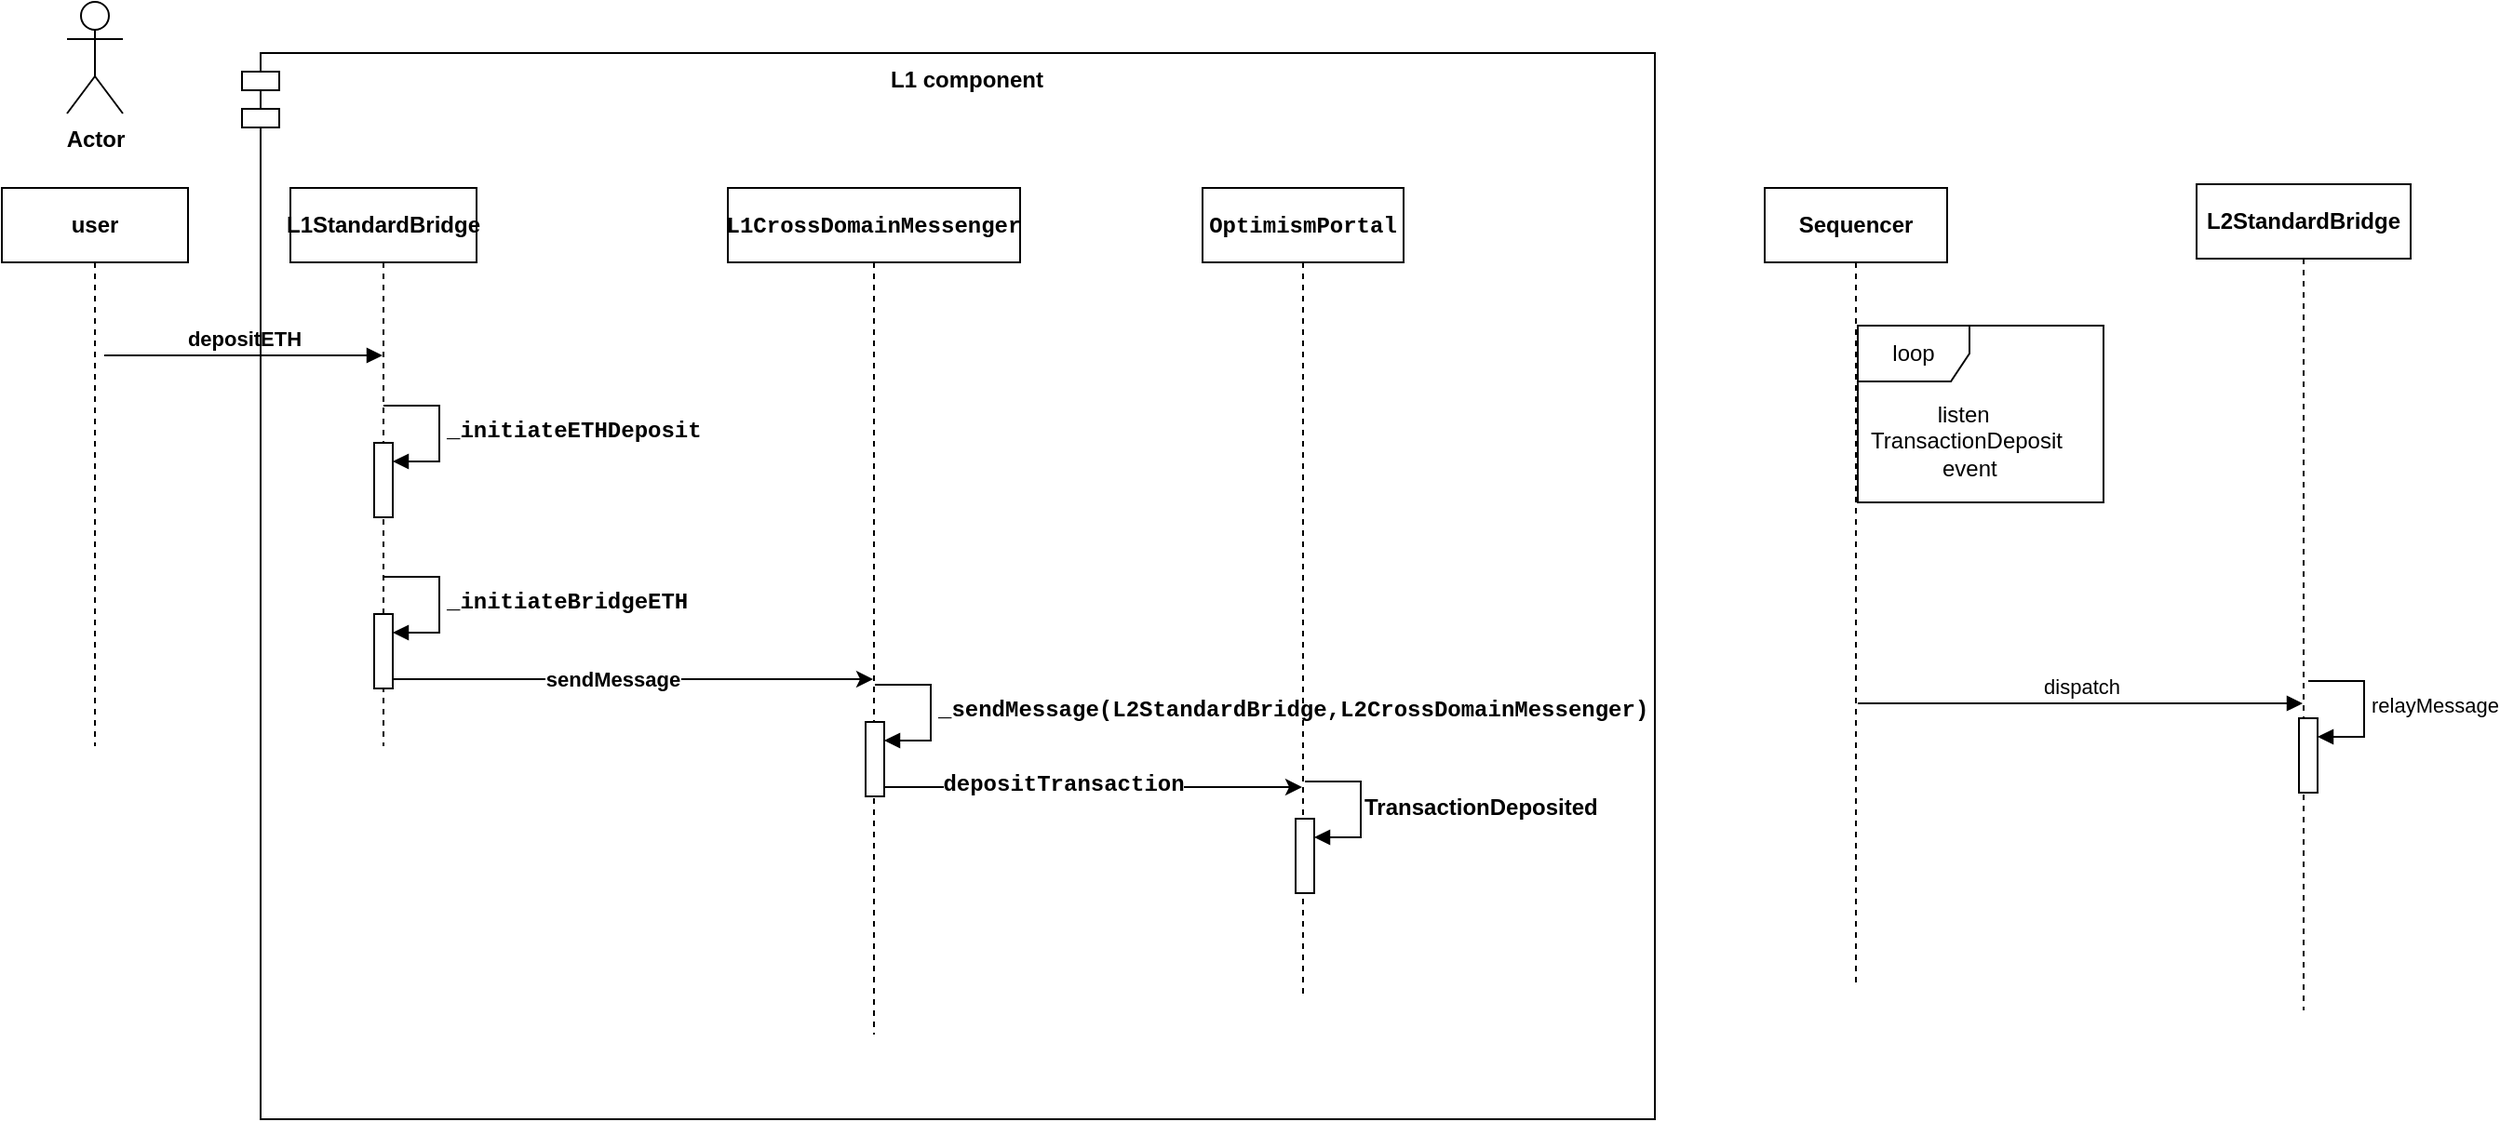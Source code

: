 <mxfile version="24.7.7">
  <diagram name="第 1 页" id="0FhaNs7djKtudAVwP0_1">
    <mxGraphModel dx="984" dy="569" grid="0" gridSize="10" guides="1" tooltips="1" connect="1" arrows="1" fold="1" page="0" pageScale="1" pageWidth="827" pageHeight="1169" background="none" math="0" shadow="0">
      <root>
        <mxCell id="0" />
        <mxCell id="1" parent="0" />
        <mxCell id="e5JmHoY65v8U-HojpaXv-1" value="Actor" style="shape=umlActor;verticalLabelPosition=bottom;verticalAlign=top;html=1;fontStyle=1" vertex="1" parent="1">
          <mxGeometry x="80" y="100" width="30" height="60" as="geometry" />
        </mxCell>
        <mxCell id="e5JmHoY65v8U-HojpaXv-4" value="user" style="shape=umlLifeline;perimeter=lifelinePerimeter;whiteSpace=wrap;html=1;container=1;dropTarget=0;collapsible=0;recursiveResize=0;outlineConnect=0;portConstraint=eastwest;newEdgeStyle={&quot;curved&quot;:0,&quot;rounded&quot;:0};fontStyle=1" vertex="1" parent="1">
          <mxGeometry x="45" y="200" width="100" height="300" as="geometry" />
        </mxCell>
        <mxCell id="e5JmHoY65v8U-HojpaXv-5" value="L1StandardBridge" style="shape=umlLifeline;perimeter=lifelinePerimeter;whiteSpace=wrap;html=1;container=1;dropTarget=0;collapsible=0;recursiveResize=0;outlineConnect=0;portConstraint=eastwest;newEdgeStyle={&quot;curved&quot;:0,&quot;rounded&quot;:0};fontStyle=1" vertex="1" parent="1">
          <mxGeometry x="200" y="200" width="100" height="300" as="geometry" />
        </mxCell>
        <mxCell id="e5JmHoY65v8U-HojpaXv-7" value="" style="html=1;points=[[0,0,0,0,5],[0,1,0,0,-5],[1,0,0,0,5],[1,1,0,0,-5]];perimeter=orthogonalPerimeter;outlineConnect=0;targetShapes=umlLifeline;portConstraint=eastwest;newEdgeStyle={&quot;curved&quot;:0,&quot;rounded&quot;:0};fontStyle=1" vertex="1" parent="e5JmHoY65v8U-HojpaXv-5">
          <mxGeometry x="45" y="137" width="10" height="40" as="geometry" />
        </mxCell>
        <mxCell id="e5JmHoY65v8U-HojpaXv-8" value="&lt;div style=&quot;font-family: Menlo, Monaco, &amp;quot;Courier New&amp;quot;, monospace; font-size: 12px; line-height: 18px; white-space-collapse: preserve;&quot;&gt;_initiateETHDeposit&lt;/div&gt;" style="html=1;align=left;spacingLeft=2;endArrow=block;rounded=0;edgeStyle=orthogonalEdgeStyle;curved=0;rounded=0;fontStyle=1" edge="1" target="e5JmHoY65v8U-HojpaXv-7" parent="e5JmHoY65v8U-HojpaXv-5">
          <mxGeometry relative="1" as="geometry">
            <mxPoint x="50" y="117" as="sourcePoint" />
            <Array as="points">
              <mxPoint x="80" y="147" />
            </Array>
          </mxGeometry>
        </mxCell>
        <mxCell id="e5JmHoY65v8U-HojpaXv-9" value="" style="html=1;points=[[0,0,0,0,5],[0,1,0,0,-5],[1,0,0,0,5],[1,1,0,0,-5]];perimeter=orthogonalPerimeter;outlineConnect=0;targetShapes=umlLifeline;portConstraint=eastwest;newEdgeStyle={&quot;curved&quot;:0,&quot;rounded&quot;:0};fontStyle=1" vertex="1" parent="e5JmHoY65v8U-HojpaXv-5">
          <mxGeometry x="45" y="229" width="10" height="40" as="geometry" />
        </mxCell>
        <mxCell id="e5JmHoY65v8U-HojpaXv-10" value="&lt;div style=&quot;font-family: Menlo, Monaco, &amp;quot;Courier New&amp;quot;, monospace; font-size: 12px; line-height: 18px; white-space-collapse: preserve;&quot;&gt;_initiateBridgeETH&lt;/div&gt;" style="html=1;align=left;spacingLeft=2;endArrow=block;rounded=0;edgeStyle=orthogonalEdgeStyle;curved=0;rounded=0;fontStyle=1" edge="1" target="e5JmHoY65v8U-HojpaXv-9" parent="e5JmHoY65v8U-HojpaXv-5">
          <mxGeometry relative="1" as="geometry">
            <mxPoint x="50" y="209" as="sourcePoint" />
            <Array as="points">
              <mxPoint x="80" y="239" />
            </Array>
          </mxGeometry>
        </mxCell>
        <mxCell id="e5JmHoY65v8U-HojpaXv-6" value="depositETH" style="html=1;verticalAlign=bottom;endArrow=block;curved=0;rounded=0;fontStyle=1" edge="1" parent="1" target="e5JmHoY65v8U-HojpaXv-5">
          <mxGeometry width="80" relative="1" as="geometry">
            <mxPoint x="100" y="290" as="sourcePoint" />
            <mxPoint x="180" y="290" as="targetPoint" />
          </mxGeometry>
        </mxCell>
        <mxCell id="e5JmHoY65v8U-HojpaXv-16" value="&lt;div style=&quot;font-family: Menlo, Monaco, &amp;quot;Courier New&amp;quot;, monospace; line-height: 18px; white-space: pre;&quot;&gt;&lt;div style=&quot;line-height: 18px;&quot;&gt;L1CrossDomainMessenger&lt;/div&gt;&lt;/div&gt;" style="shape=umlLifeline;perimeter=lifelinePerimeter;whiteSpace=wrap;html=1;container=1;dropTarget=0;collapsible=0;recursiveResize=0;outlineConnect=0;portConstraint=eastwest;newEdgeStyle={&quot;curved&quot;:0,&quot;rounded&quot;:0};fontStyle=1" vertex="1" parent="1">
          <mxGeometry x="435" y="200" width="157" height="455" as="geometry" />
        </mxCell>
        <mxCell id="e5JmHoY65v8U-HojpaXv-17" style="rounded=0;orthogonalLoop=1;jettySize=auto;html=1;exitX=1;exitY=1;exitDx=0;exitDy=-5;exitPerimeter=0;fontStyle=1" edge="1" parent="1" source="e5JmHoY65v8U-HojpaXv-9" target="e5JmHoY65v8U-HojpaXv-16">
          <mxGeometry relative="1" as="geometry" />
        </mxCell>
        <mxCell id="e5JmHoY65v8U-HojpaXv-18" value="sendMessage" style="edgeLabel;html=1;align=center;verticalAlign=middle;resizable=0;points=[];fontStyle=1" vertex="1" connectable="0" parent="e5JmHoY65v8U-HojpaXv-17">
          <mxGeometry x="-0.089" relative="1" as="geometry">
            <mxPoint as="offset" />
          </mxGeometry>
        </mxCell>
        <mxCell id="e5JmHoY65v8U-HojpaXv-24" style="rounded=0;orthogonalLoop=1;jettySize=auto;html=1;exitX=1;exitY=1;exitDx=0;exitDy=-5;exitPerimeter=0;fontStyle=1" edge="1" parent="1" source="e5JmHoY65v8U-HojpaXv-19" target="e5JmHoY65v8U-HojpaXv-23">
          <mxGeometry relative="1" as="geometry" />
        </mxCell>
        <mxCell id="e5JmHoY65v8U-HojpaXv-25" value="&lt;div style=&quot;font-family: Menlo, Monaco, &amp;quot;Courier New&amp;quot;, monospace; font-size: 12px; line-height: 18px; white-space-collapse: preserve;&quot;&gt;depositTransaction&lt;/div&gt;" style="edgeLabel;html=1;align=center;verticalAlign=middle;resizable=0;points=[];fontStyle=1" vertex="1" connectable="0" parent="e5JmHoY65v8U-HojpaXv-24">
          <mxGeometry x="-0.145" y="2" relative="1" as="geometry">
            <mxPoint as="offset" />
          </mxGeometry>
        </mxCell>
        <mxCell id="e5JmHoY65v8U-HojpaXv-19" value="" style="html=1;points=[[0,0,0,0,5],[0,1,0,0,-5],[1,0,0,0,5],[1,1,0,0,-5]];perimeter=orthogonalPerimeter;outlineConnect=0;targetShapes=umlLifeline;portConstraint=eastwest;newEdgeStyle={&quot;curved&quot;:0,&quot;rounded&quot;:0};fontStyle=1" vertex="1" parent="1">
          <mxGeometry x="509" y="487" width="10" height="40" as="geometry" />
        </mxCell>
        <mxCell id="e5JmHoY65v8U-HojpaXv-20" value="&lt;div style=&quot;font-family: Menlo, Monaco, &amp;quot;Courier New&amp;quot;, monospace; font-size: 12px; line-height: 18px; white-space-collapse: preserve;&quot;&gt;_sendMessage(L2StandardBridge,L2CrossDomainMessenger)&lt;/div&gt;" style="html=1;align=left;spacingLeft=2;endArrow=block;rounded=0;edgeStyle=orthogonalEdgeStyle;curved=0;rounded=0;fontStyle=1" edge="1" target="e5JmHoY65v8U-HojpaXv-19" parent="1">
          <mxGeometry relative="1" as="geometry">
            <mxPoint x="514" y="467" as="sourcePoint" />
            <Array as="points">
              <mxPoint x="544" y="497" />
            </Array>
          </mxGeometry>
        </mxCell>
        <mxCell id="e5JmHoY65v8U-HojpaXv-23" value="&lt;div style=&quot;font-family: Menlo, Monaco, &amp;quot;Courier New&amp;quot;, monospace; line-height: 18px; white-space: pre;&quot;&gt;OptimismPortal&lt;/div&gt;" style="shape=umlLifeline;perimeter=lifelinePerimeter;whiteSpace=wrap;html=1;container=1;dropTarget=0;collapsible=0;recursiveResize=0;outlineConnect=0;portConstraint=eastwest;newEdgeStyle={&quot;curved&quot;:0,&quot;rounded&quot;:0};fontStyle=1" vertex="1" parent="1">
          <mxGeometry x="690" y="200" width="108" height="436" as="geometry" />
        </mxCell>
        <mxCell id="e5JmHoY65v8U-HojpaXv-28" value="" style="html=1;points=[[0,0,0,0,5],[0,1,0,0,-5],[1,0,0,0,5],[1,1,0,0,-5]];perimeter=orthogonalPerimeter;outlineConnect=0;targetShapes=umlLifeline;portConstraint=eastwest;newEdgeStyle={&quot;curved&quot;:0,&quot;rounded&quot;:0};fontStyle=1" vertex="1" parent="e5JmHoY65v8U-HojpaXv-23">
          <mxGeometry x="50" y="339" width="10" height="40" as="geometry" />
        </mxCell>
        <mxCell id="e5JmHoY65v8U-HojpaXv-29" value="&lt;div style=&quot;font-family: Menlo, Monaco, &amp;quot;Courier New&amp;quot;, monospace; font-size: 12px; line-height: 18px; white-space-collapse: preserve;&quot;&gt;&lt;br&gt;&lt;/div&gt;" style="html=1;align=left;spacingLeft=2;endArrow=block;rounded=0;edgeStyle=orthogonalEdgeStyle;curved=0;rounded=0;fontStyle=1" edge="1" target="e5JmHoY65v8U-HojpaXv-28" parent="e5JmHoY65v8U-HojpaXv-23">
          <mxGeometry relative="1" as="geometry">
            <mxPoint x="55" y="319" as="sourcePoint" />
            <Array as="points">
              <mxPoint x="85" y="349" />
            </Array>
          </mxGeometry>
        </mxCell>
        <mxCell id="e5JmHoY65v8U-HojpaXv-30" value="TransactionDeposited" style="text;whiteSpace=wrap;html=1;fontStyle=1" vertex="1" parent="1">
          <mxGeometry x="775" y="519" width="144" height="36" as="geometry" />
        </mxCell>
        <mxCell id="e5JmHoY65v8U-HojpaXv-31" value="&lt;span&gt;L1 component&lt;/span&gt;" style="shape=module;align=left;spacingLeft=20;align=center;verticalAlign=top;whiteSpace=wrap;html=1;fillStyle=auto;fillColor=none;fontStyle=1" vertex="1" parent="1">
          <mxGeometry x="174" y="127.5" width="759" height="573" as="geometry" />
        </mxCell>
        <mxCell id="e5JmHoY65v8U-HojpaXv-34" value="Sequencer" style="shape=umlLifeline;perimeter=lifelinePerimeter;whiteSpace=wrap;html=1;container=1;dropTarget=0;collapsible=0;recursiveResize=0;outlineConnect=0;portConstraint=eastwest;newEdgeStyle={&quot;curved&quot;:0,&quot;rounded&quot;:0};fontStyle=1" vertex="1" parent="1">
          <mxGeometry x="992" y="200" width="98" height="428" as="geometry" />
        </mxCell>
        <mxCell id="e5JmHoY65v8U-HojpaXv-35" value="loop" style="shape=umlFrame;whiteSpace=wrap;html=1;pointerEvents=0;" vertex="1" parent="1">
          <mxGeometry x="1042" y="274" width="132" height="95" as="geometry" />
        </mxCell>
        <mxCell id="e5JmHoY65v8U-HojpaXv-36" value="listen&amp;nbsp;&lt;div&gt;TransactionDeposit&lt;/div&gt;&lt;div&gt;&amp;nbsp;event&lt;/div&gt;" style="text;html=1;align=center;verticalAlign=middle;resizable=0;points=[];autosize=1;strokeColor=none;fillColor=none;" vertex="1" parent="1">
          <mxGeometry x="1039" y="308" width="121" height="55" as="geometry" />
        </mxCell>
        <mxCell id="e5JmHoY65v8U-HojpaXv-37" value="L2StandardBridge" style="shape=umlLifeline;perimeter=lifelinePerimeter;whiteSpace=wrap;html=1;container=1;dropTarget=0;collapsible=0;recursiveResize=0;outlineConnect=0;portConstraint=eastwest;newEdgeStyle={&quot;curved&quot;:0,&quot;rounded&quot;:0};fontStyle=1" vertex="1" parent="1">
          <mxGeometry x="1224" y="198" width="115" height="444" as="geometry" />
        </mxCell>
        <mxCell id="e5JmHoY65v8U-HojpaXv-39" value="" style="html=1;points=[[0,0,0,0,5],[0,1,0,0,-5],[1,0,0,0,5],[1,1,0,0,-5]];perimeter=orthogonalPerimeter;outlineConnect=0;targetShapes=umlLifeline;portConstraint=eastwest;newEdgeStyle={&quot;curved&quot;:0,&quot;rounded&quot;:0};" vertex="1" parent="e5JmHoY65v8U-HojpaXv-37">
          <mxGeometry x="55" y="287" width="10" height="40" as="geometry" />
        </mxCell>
        <mxCell id="e5JmHoY65v8U-HojpaXv-40" value="relayMessage" style="html=1;align=left;spacingLeft=2;endArrow=block;rounded=0;edgeStyle=orthogonalEdgeStyle;curved=0;rounded=0;" edge="1" target="e5JmHoY65v8U-HojpaXv-39" parent="e5JmHoY65v8U-HojpaXv-37">
          <mxGeometry relative="1" as="geometry">
            <mxPoint x="60" y="267" as="sourcePoint" />
            <Array as="points">
              <mxPoint x="90" y="297" />
            </Array>
          </mxGeometry>
        </mxCell>
        <mxCell id="e5JmHoY65v8U-HojpaXv-38" value="dispatch" style="html=1;verticalAlign=bottom;endArrow=block;curved=0;rounded=0;" edge="1" parent="1" target="e5JmHoY65v8U-HojpaXv-37">
          <mxGeometry width="80" relative="1" as="geometry">
            <mxPoint x="1042" y="477" as="sourcePoint" />
            <mxPoint x="1122" y="477" as="targetPoint" />
          </mxGeometry>
        </mxCell>
      </root>
    </mxGraphModel>
  </diagram>
</mxfile>
